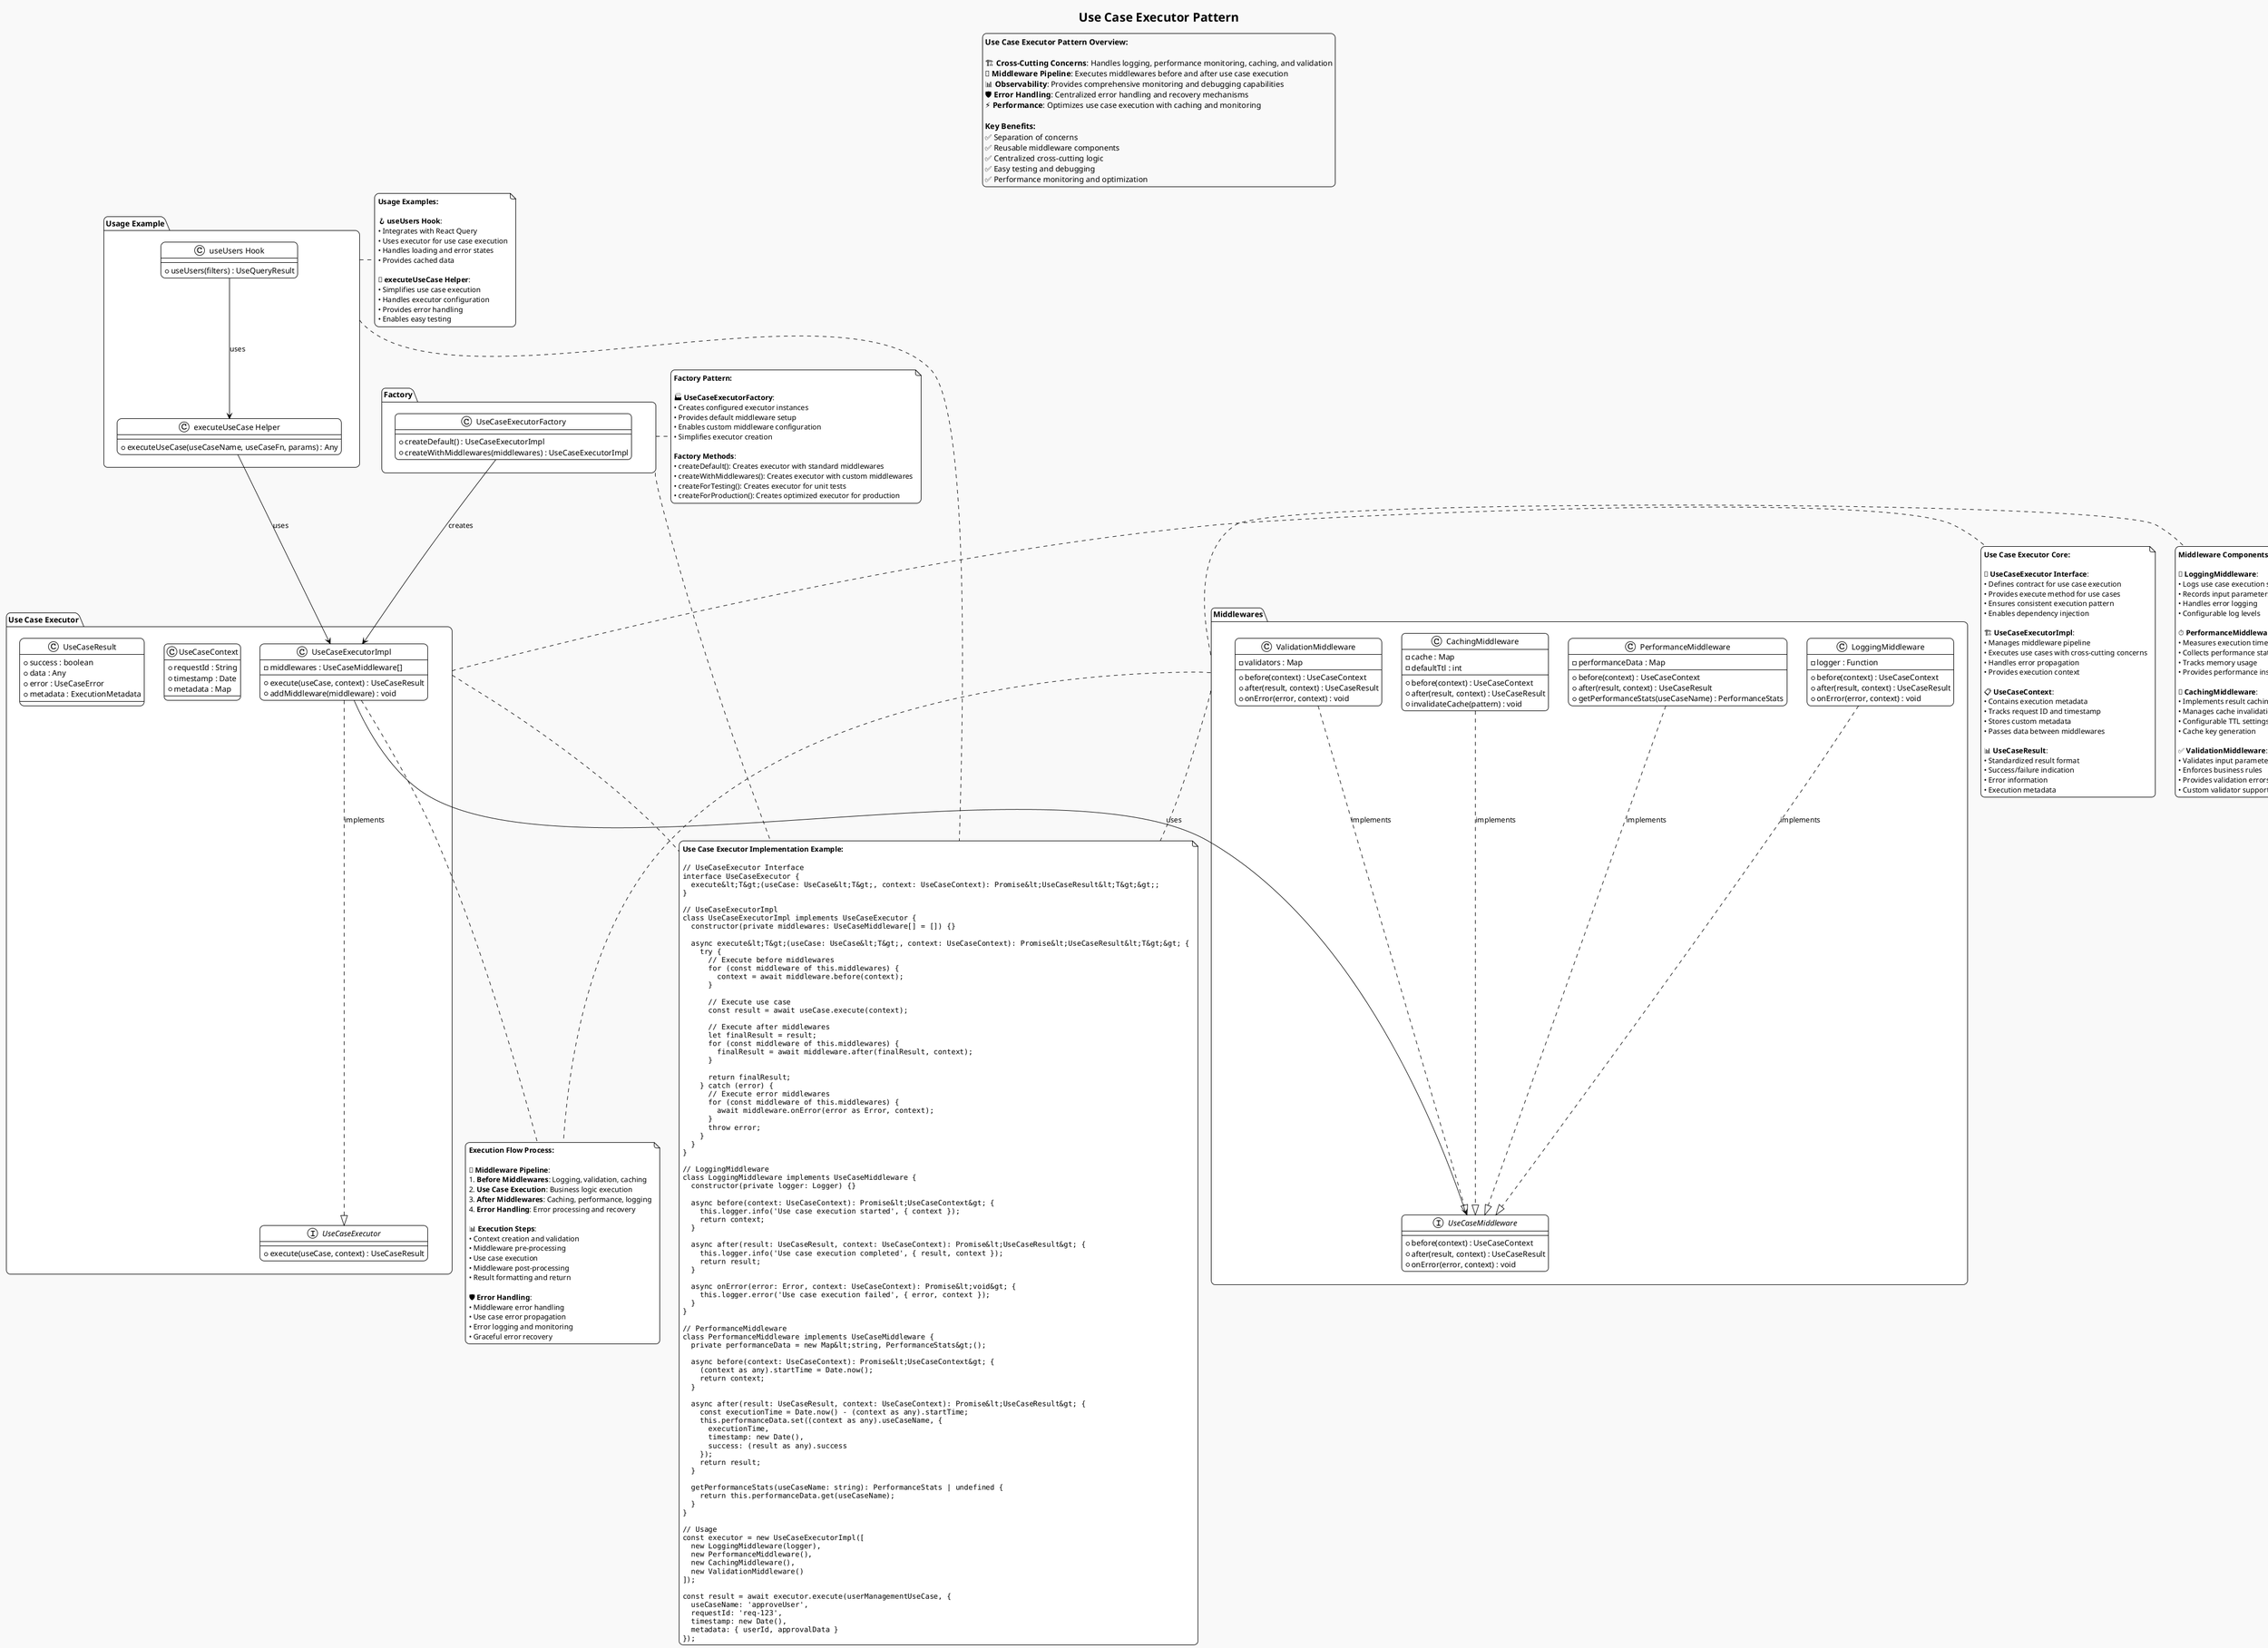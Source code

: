@startuml Use Case Executor
!theme plain
skinparam componentStyle uml2
skinparam shadowing false
skinparam roundcorner 15
skinparam monochrome true
skinparam backgroundColor #F9F9F9
skinparam ArrowColor Black
skinparam ArrowFontColor Black
skinparam defaultFontName "Nanum Gothic"

title Use Case Executor Pattern

legend top
  **Use Case Executor Pattern Overview:**

  🏗️ **Cross-Cutting Concerns**: Handles logging, performance monitoring, caching, and validation
  🔄 **Middleware Pipeline**: Executes middlewares before and after use case execution
  📊 **Observability**: Provides comprehensive monitoring and debugging capabilities
  🛡️ **Error Handling**: Centralized error handling and recovery mechanisms
  ⚡ **Performance**: Optimizes use case execution with caching and monitoring

  **Key Benefits:**
  ✅ Separation of concerns
  ✅ Reusable middleware components
  ✅ Centralized cross-cutting logic
  ✅ Easy testing and debugging
  ✅ Performance monitoring and optimization
end legend

package "Use Case Executor" as Executor {
  interface "UseCaseExecutor" as IExecutor {
    + execute(useCase, context) : UseCaseResult
  }

  class "UseCaseExecutorImpl" as ExecutorImpl {
    - middlewares : UseCaseMiddleware[]
    + execute(useCase, context) : UseCaseResult
    + addMiddleware(middleware) : void
  }

  class "UseCaseContext" as Context {
    + requestId : String
    + timestamp : Date
    + metadata : Map
  }

  class "UseCaseResult" as Result {
    + success : boolean
    + data : Any
    + error : UseCaseError
    + metadata : ExecutionMetadata
  }
}

note right of Executor
  **Use Case Executor Core:**

  🎯 **UseCaseExecutor Interface**:
  • Defines contract for use case execution
  • Provides execute method for use cases
  • Ensures consistent execution pattern
  • Enables dependency injection

  🏗️ **UseCaseExecutorImpl**:
  • Manages middleware pipeline
  • Executes use cases with cross-cutting concerns
  • Handles error propagation
  • Provides execution context

  📋 **UseCaseContext**:
  • Contains execution metadata
  • Tracks request ID and timestamp
  • Stores custom metadata
  • Passes data between middlewares

  📊 **UseCaseResult**:
  • Standardized result format
  • Success/failure indication
  • Error information
  • Execution metadata
end note

package "Middlewares" as Middlewares {
  interface "UseCaseMiddleware" as IMiddleware {
    + before(context) : UseCaseContext
    + after(result, context) : UseCaseResult
    + onError(error, context) : void
  }

  class "LoggingMiddleware" as LoggingMiddleware {
    - logger : Function
    + before(context) : UseCaseContext
    + after(result, context) : UseCaseResult
    + onError(error, context) : void
  }

  class "PerformanceMiddleware" as PerformanceMiddleware {
    - performanceData : Map
    + before(context) : UseCaseContext
    + after(result, context) : UseCaseResult
    + getPerformanceStats(useCaseName) : PerformanceStats
  }

  class "CachingMiddleware" as CachingMiddleware {
    - cache : Map
    - defaultTtl : int
    + before(context) : UseCaseContext
    + after(result, context) : UseCaseResult
    + invalidateCache(pattern) : void
  }

  class "ValidationMiddleware" as ValidationMiddleware {
    - validators : Map
    + before(context) : UseCaseContext
    + after(result, context) : UseCaseResult
    + onError(error, context) : void
  }
}

note right of Middlewares
  **Middleware Components:**

  📝 **LoggingMiddleware**:
  • Logs use case execution start/end
  • Records input parameters and results
  • Handles error logging
  • Configurable log levels

  ⏱️ **PerformanceMiddleware**:
  • Measures execution time
  • Collects performance statistics
  • Tracks memory usage
  • Provides performance insights

  💾 **CachingMiddleware**:
  • Implements result caching
  • Manages cache invalidation
  • Configurable TTL settings
  • Cache key generation

  ✅ **ValidationMiddleware**:
  • Validates input parameters
  • Enforces business rules
  • Provides validation errors
  • Custom validator support
end note

package "Factory" as Factory {
  class "UseCaseExecutorFactory" as ExecutorFactory {
    + createDefault() : UseCaseExecutorImpl
    + createWithMiddlewares(middlewares) : UseCaseExecutorImpl
  }
}

package "Usage Example" as Usage {
  class "useUsers Hook" as UseUsersHook {
    + useUsers(filters) : UseQueryResult
  }

  class "executeUseCase Helper" as ExecuteHelper {
    + executeUseCase(useCaseName, useCaseFn, params) : Any
  }
}

note right of Factory
  **Factory Pattern:**

  🏭 **UseCaseExecutorFactory**:
  • Creates configured executor instances
  • Provides default middleware setup
  • Enables custom middleware configuration
  • Simplifies executor creation

  **Factory Methods**:
  • createDefault(): Creates executor with standard middlewares
  • createWithMiddlewares(): Creates executor with custom middlewares
  • createForTesting(): Creates executor for unit tests
  • createForProduction(): Creates optimized executor for production
end note

note right of Usage
  **Usage Examples:**

  🪝 **useUsers Hook**:
  • Integrates with React Query
  • Uses executor for use case execution
  • Handles loading and error states
  • Provides cached data

  🔧 **executeUseCase Helper**:
  • Simplifies use case execution
  • Handles executor configuration
  • Provides error handling
  • Enables easy testing
end note

' Relationships
ExecutorImpl ..|> IExecutor : implements
LoggingMiddleware ..|> IMiddleware : implements
PerformanceMiddleware ..|> IMiddleware : implements
CachingMiddleware ..|> IMiddleware : implements
ValidationMiddleware ..|> IMiddleware : implements

ExecutorImpl --> IMiddleware : uses
ExecutorFactory --> ExecutorImpl : creates
UseUsersHook --> ExecuteHelper : uses
ExecuteHelper --> ExecutorImpl : uses

' Execution flow note (standalone note + links)
note as N_ExecFlow
  **Execution Flow Process:**

  🔄 **Middleware Pipeline**:
  1. **Before Middlewares**: Logging, validation, caching
  2. **Use Case Execution**: Business logic execution
  3. **After Middlewares**: Caching, performance, logging
  4. **Error Handling**: Error processing and recovery

  📊 **Execution Steps**:
  • Context creation and validation
  • Middleware pre-processing
  • Use case execution
  • Middleware post-processing
  • Result formatting and return

  🛡️ **Error Handling**:
  • Middleware error handling
  • Use case error propagation
  • Error logging and monitoring
  • Graceful error recovery
end note
ExecutorImpl .. N_ExecFlow
Middlewares .. N_ExecFlow

note as N_ImplementationExample
  **Use Case Executor Implementation Example:**

  <code>
  // UseCaseExecutor Interface
  interface UseCaseExecutor {
    execute&lt;T&gt;(useCase: UseCase&lt;T&gt;, context: UseCaseContext): Promise&lt;UseCaseResult&lt;T&gt;&gt;;
  }

  // UseCaseExecutorImpl
  class UseCaseExecutorImpl implements UseCaseExecutor {
    constructor(private middlewares: UseCaseMiddleware[] = []) {}

    async execute&lt;T&gt;(useCase: UseCase&lt;T&gt;, context: UseCaseContext): Promise&lt;UseCaseResult&lt;T&gt;&gt; {
      try {
        // Execute before middlewares
        for (const middleware of this.middlewares) {
          context = await middleware.before(context);
        }

        // Execute use case
        const result = await useCase.execute(context);

        // Execute after middlewares
        let finalResult = result;
        for (const middleware of this.middlewares) {
          finalResult = await middleware.after(finalResult, context);
        }

        return finalResult;
      } catch (error) {
        // Execute error middlewares
        for (const middleware of this.middlewares) {
          await middleware.onError(error as Error, context);
        }
        throw error;
      }
    }
  }

  // LoggingMiddleware
  class LoggingMiddleware implements UseCaseMiddleware {
    constructor(private logger: Logger) {}

    async before(context: UseCaseContext): Promise&lt;UseCaseContext&gt; {
      this.logger.info('Use case execution started', { context });
      return context;
    }

    async after(result: UseCaseResult, context: UseCaseContext): Promise&lt;UseCaseResult&gt; {
      this.logger.info('Use case execution completed', { result, context });
      return result;
    }

    async onError(error: Error, context: UseCaseContext): Promise&lt;void&gt; {
      this.logger.error('Use case execution failed', { error, context });
    }
  }

  // PerformanceMiddleware
  class PerformanceMiddleware implements UseCaseMiddleware {
    private performanceData = new Map&lt;string, PerformanceStats&gt;();

    async before(context: UseCaseContext): Promise&lt;UseCaseContext&gt; {
      (context as any).startTime = Date.now();
      return context;
    }

    async after(result: UseCaseResult, context: UseCaseContext): Promise&lt;UseCaseResult&gt; {
      const executionTime = Date.now() - (context as any).startTime;
      this.performanceData.set((context as any).useCaseName, {
        executionTime,
        timestamp: new Date(),
        success: (result as any).success
      });
      return result;
    }

    getPerformanceStats(useCaseName: string): PerformanceStats | undefined {
      return this.performanceData.get(useCaseName);
    }
  }

  // Usage
  const executor = new UseCaseExecutorImpl([
    new LoggingMiddleware(logger),
    new PerformanceMiddleware(),
    new CachingMiddleware(),
    new ValidationMiddleware()
  ]);

  const result = await executor.execute(userManagementUseCase, {
    useCaseName: 'approveUser',
    requestId: 'req-123',
    timestamp: new Date(),
    metadata: { userId, approvalData }
  });
  </code>
end note

Executor .. N_ImplementationExample
Middlewares .. N_ImplementationExample
Factory .. N_ImplementationExample
Usage .. N_ImplementationExample

@enduml
